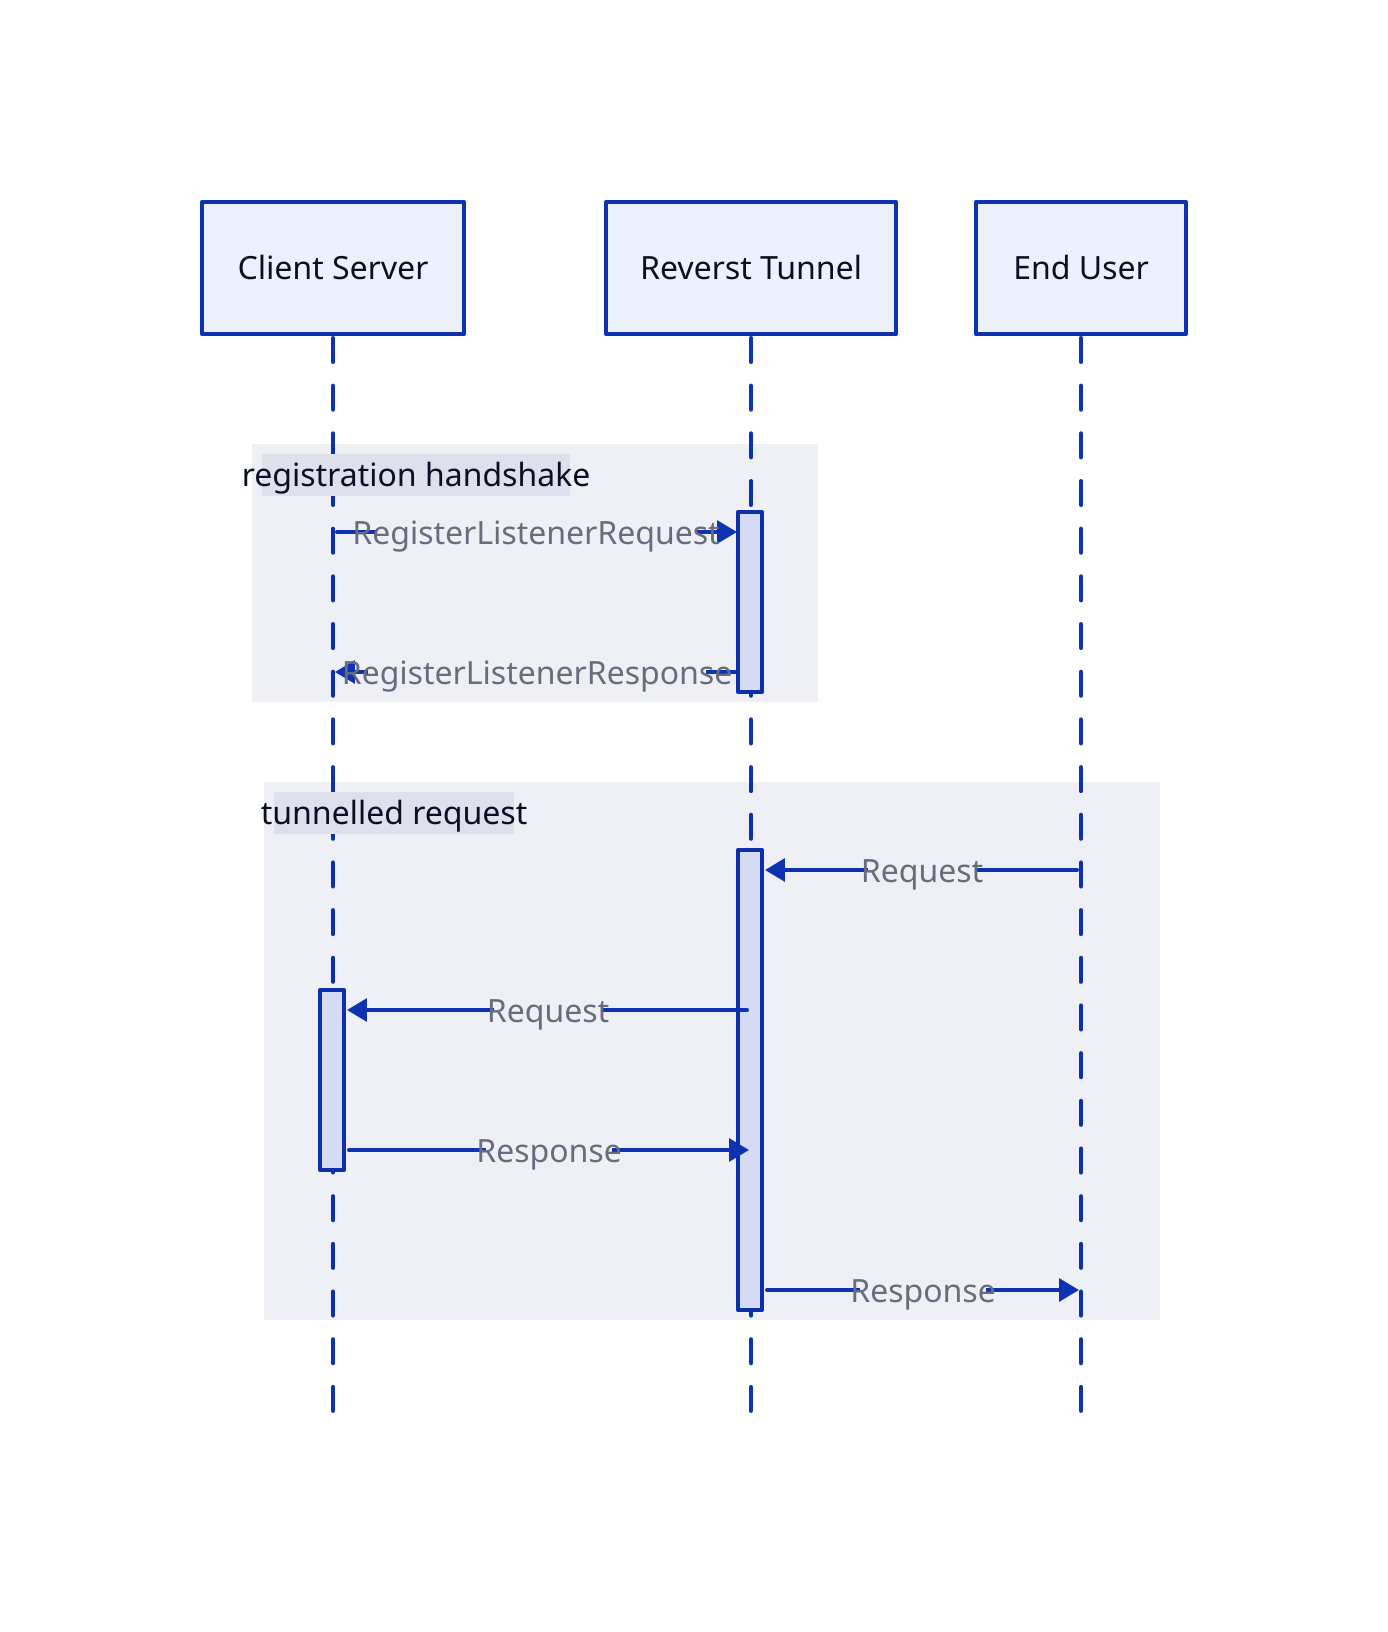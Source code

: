 shape: sequence_diagram

client: Client Server
reverst: Reverst Tunnel
user: End User

registration handshake: {
  client -> reverst.handshake: RegisterListenerRequest
  reverst.handshake -> client: RegisterListenerResponse
}

tunnelled request: {
  user -> reverst.req: Request
  reverst -> client.req: Request
  client.req -> reverst: Response
  reverst.req -> user: Response
}
